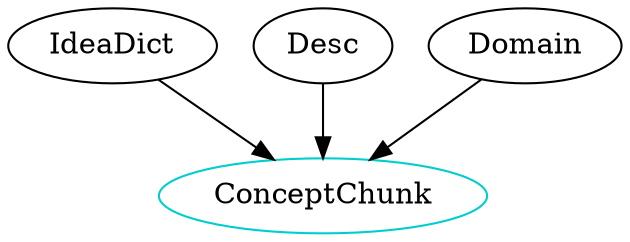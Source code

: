 digraph conceptchunk {
	/* relationships between independent and dependent components */
	IdeaDict -> ConceptChunk;
    Desc -> ConceptChunk;
    Domain -> ConceptChunk;
    
	/* definitions for each type component */
	ConceptChunk 	    [shape=oval, color=cyan3, label="ConceptChunk"];
    //ConceptChunkDesc    [shape=oval, color=cyan3, label="Description (Sentence)"];
    //ConceptChunkDomain  [shape=oval, color=cyan3, label="Domain ([UID])"];

}

/* dot -Tpng sample.dot -o sample.png */
